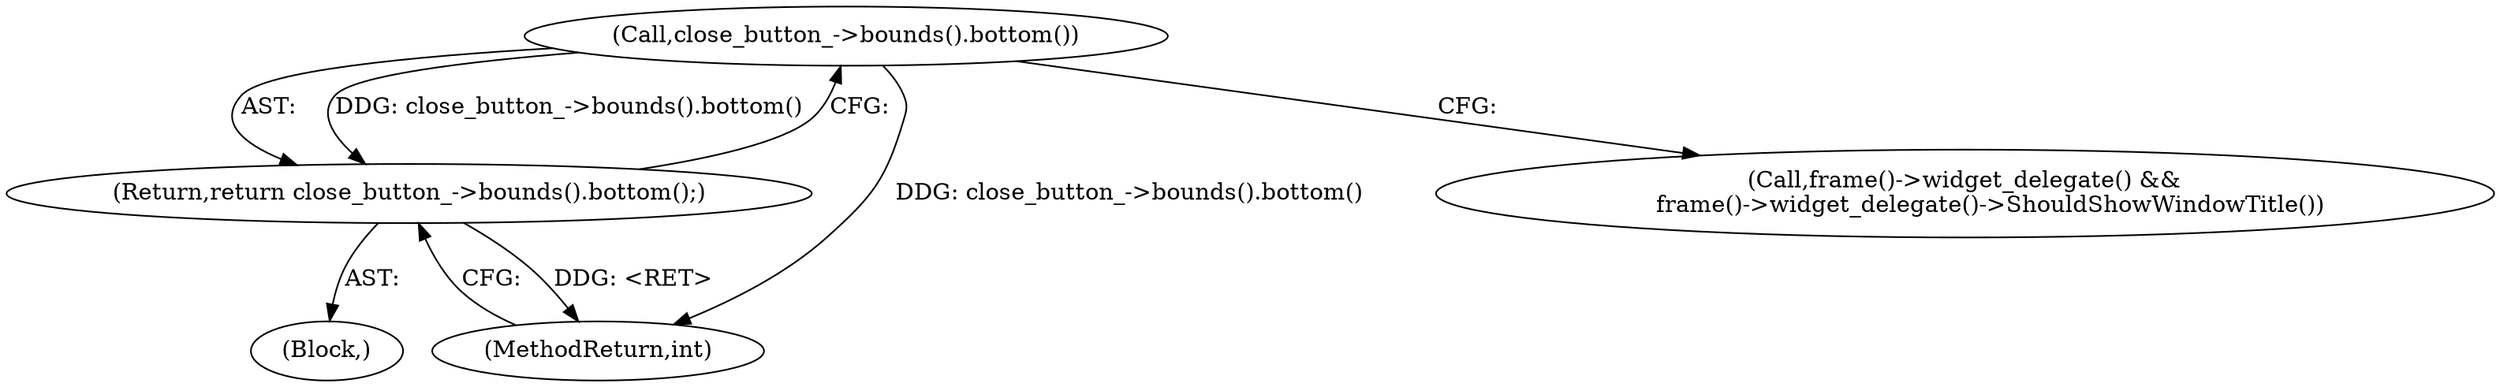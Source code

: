 digraph "0_Chrome_7ee3acb08d9de663e5ec3148ee98b666cd32ad82@API" {
"1000109" [label="(Call,close_button_->bounds().bottom())"];
"1000108" [label="(Return,return close_button_->bounds().bottom();)"];
"1000119" [label="(MethodReturn,int)"];
"1000109" [label="(Call,close_button_->bounds().bottom())"];
"1000104" [label="(Call,frame()->widget_delegate() &&\n       frame()->widget_delegate()->ShouldShowWindowTitle())"];
"1000107" [label="(Block,)"];
"1000108" [label="(Return,return close_button_->bounds().bottom();)"];
"1000109" -> "1000108"  [label="AST: "];
"1000109" -> "1000104"  [label="CFG: "];
"1000108" -> "1000109"  [label="CFG: "];
"1000109" -> "1000119"  [label="DDG: close_button_->bounds().bottom()"];
"1000109" -> "1000108"  [label="DDG: close_button_->bounds().bottom()"];
"1000108" -> "1000107"  [label="AST: "];
"1000119" -> "1000108"  [label="CFG: "];
"1000108" -> "1000119"  [label="DDG: <RET>"];
}
